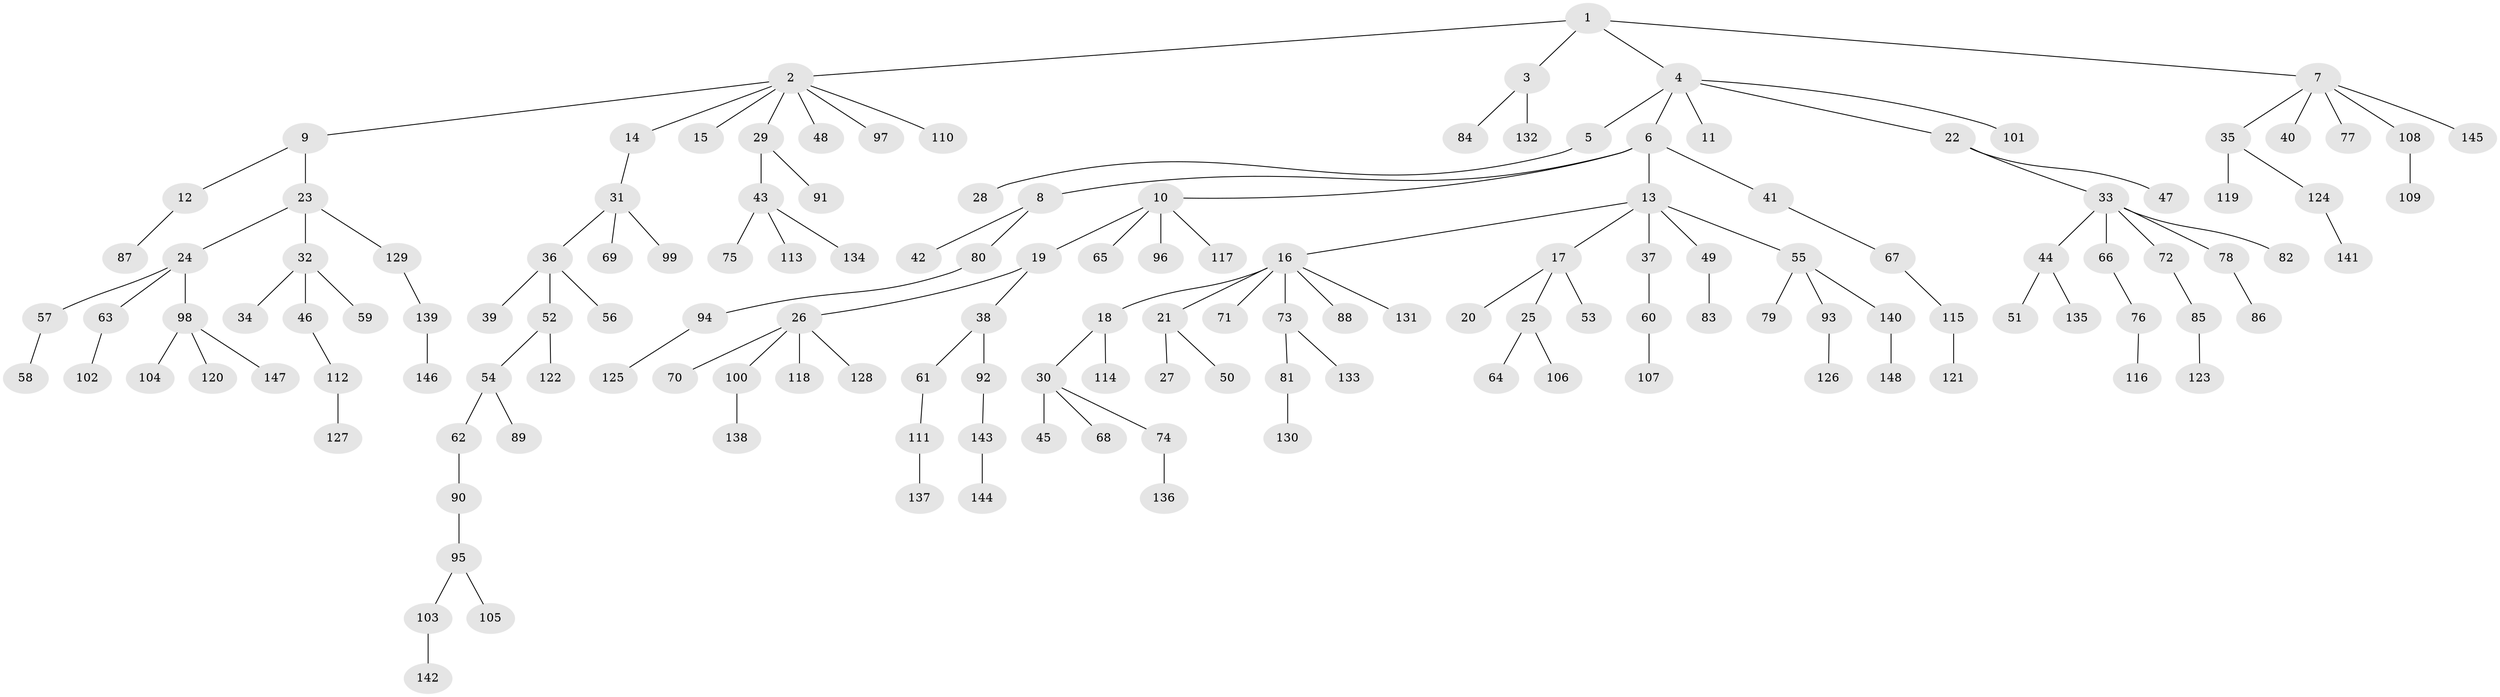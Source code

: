 // Generated by graph-tools (version 1.1) at 2025/15/03/09/25 04:15:27]
// undirected, 148 vertices, 147 edges
graph export_dot {
graph [start="1"]
  node [color=gray90,style=filled];
  1;
  2;
  3;
  4;
  5;
  6;
  7;
  8;
  9;
  10;
  11;
  12;
  13;
  14;
  15;
  16;
  17;
  18;
  19;
  20;
  21;
  22;
  23;
  24;
  25;
  26;
  27;
  28;
  29;
  30;
  31;
  32;
  33;
  34;
  35;
  36;
  37;
  38;
  39;
  40;
  41;
  42;
  43;
  44;
  45;
  46;
  47;
  48;
  49;
  50;
  51;
  52;
  53;
  54;
  55;
  56;
  57;
  58;
  59;
  60;
  61;
  62;
  63;
  64;
  65;
  66;
  67;
  68;
  69;
  70;
  71;
  72;
  73;
  74;
  75;
  76;
  77;
  78;
  79;
  80;
  81;
  82;
  83;
  84;
  85;
  86;
  87;
  88;
  89;
  90;
  91;
  92;
  93;
  94;
  95;
  96;
  97;
  98;
  99;
  100;
  101;
  102;
  103;
  104;
  105;
  106;
  107;
  108;
  109;
  110;
  111;
  112;
  113;
  114;
  115;
  116;
  117;
  118;
  119;
  120;
  121;
  122;
  123;
  124;
  125;
  126;
  127;
  128;
  129;
  130;
  131;
  132;
  133;
  134;
  135;
  136;
  137;
  138;
  139;
  140;
  141;
  142;
  143;
  144;
  145;
  146;
  147;
  148;
  1 -- 2;
  1 -- 3;
  1 -- 4;
  1 -- 7;
  2 -- 9;
  2 -- 14;
  2 -- 15;
  2 -- 29;
  2 -- 48;
  2 -- 97;
  2 -- 110;
  3 -- 84;
  3 -- 132;
  4 -- 5;
  4 -- 6;
  4 -- 11;
  4 -- 22;
  4 -- 101;
  5 -- 28;
  6 -- 8;
  6 -- 10;
  6 -- 13;
  6 -- 41;
  7 -- 35;
  7 -- 40;
  7 -- 77;
  7 -- 108;
  7 -- 145;
  8 -- 42;
  8 -- 80;
  9 -- 12;
  9 -- 23;
  10 -- 19;
  10 -- 65;
  10 -- 96;
  10 -- 117;
  12 -- 87;
  13 -- 16;
  13 -- 17;
  13 -- 37;
  13 -- 49;
  13 -- 55;
  14 -- 31;
  16 -- 18;
  16 -- 21;
  16 -- 71;
  16 -- 73;
  16 -- 88;
  16 -- 131;
  17 -- 20;
  17 -- 25;
  17 -- 53;
  18 -- 30;
  18 -- 114;
  19 -- 26;
  19 -- 38;
  21 -- 27;
  21 -- 50;
  22 -- 33;
  22 -- 47;
  23 -- 24;
  23 -- 32;
  23 -- 129;
  24 -- 57;
  24 -- 63;
  24 -- 98;
  25 -- 64;
  25 -- 106;
  26 -- 70;
  26 -- 100;
  26 -- 118;
  26 -- 128;
  29 -- 43;
  29 -- 91;
  30 -- 45;
  30 -- 68;
  30 -- 74;
  31 -- 36;
  31 -- 69;
  31 -- 99;
  32 -- 34;
  32 -- 46;
  32 -- 59;
  33 -- 44;
  33 -- 66;
  33 -- 72;
  33 -- 78;
  33 -- 82;
  35 -- 119;
  35 -- 124;
  36 -- 39;
  36 -- 52;
  36 -- 56;
  37 -- 60;
  38 -- 61;
  38 -- 92;
  41 -- 67;
  43 -- 75;
  43 -- 113;
  43 -- 134;
  44 -- 51;
  44 -- 135;
  46 -- 112;
  49 -- 83;
  52 -- 54;
  52 -- 122;
  54 -- 62;
  54 -- 89;
  55 -- 79;
  55 -- 93;
  55 -- 140;
  57 -- 58;
  60 -- 107;
  61 -- 111;
  62 -- 90;
  63 -- 102;
  66 -- 76;
  67 -- 115;
  72 -- 85;
  73 -- 81;
  73 -- 133;
  74 -- 136;
  76 -- 116;
  78 -- 86;
  80 -- 94;
  81 -- 130;
  85 -- 123;
  90 -- 95;
  92 -- 143;
  93 -- 126;
  94 -- 125;
  95 -- 103;
  95 -- 105;
  98 -- 104;
  98 -- 120;
  98 -- 147;
  100 -- 138;
  103 -- 142;
  108 -- 109;
  111 -- 137;
  112 -- 127;
  115 -- 121;
  124 -- 141;
  129 -- 139;
  139 -- 146;
  140 -- 148;
  143 -- 144;
}
